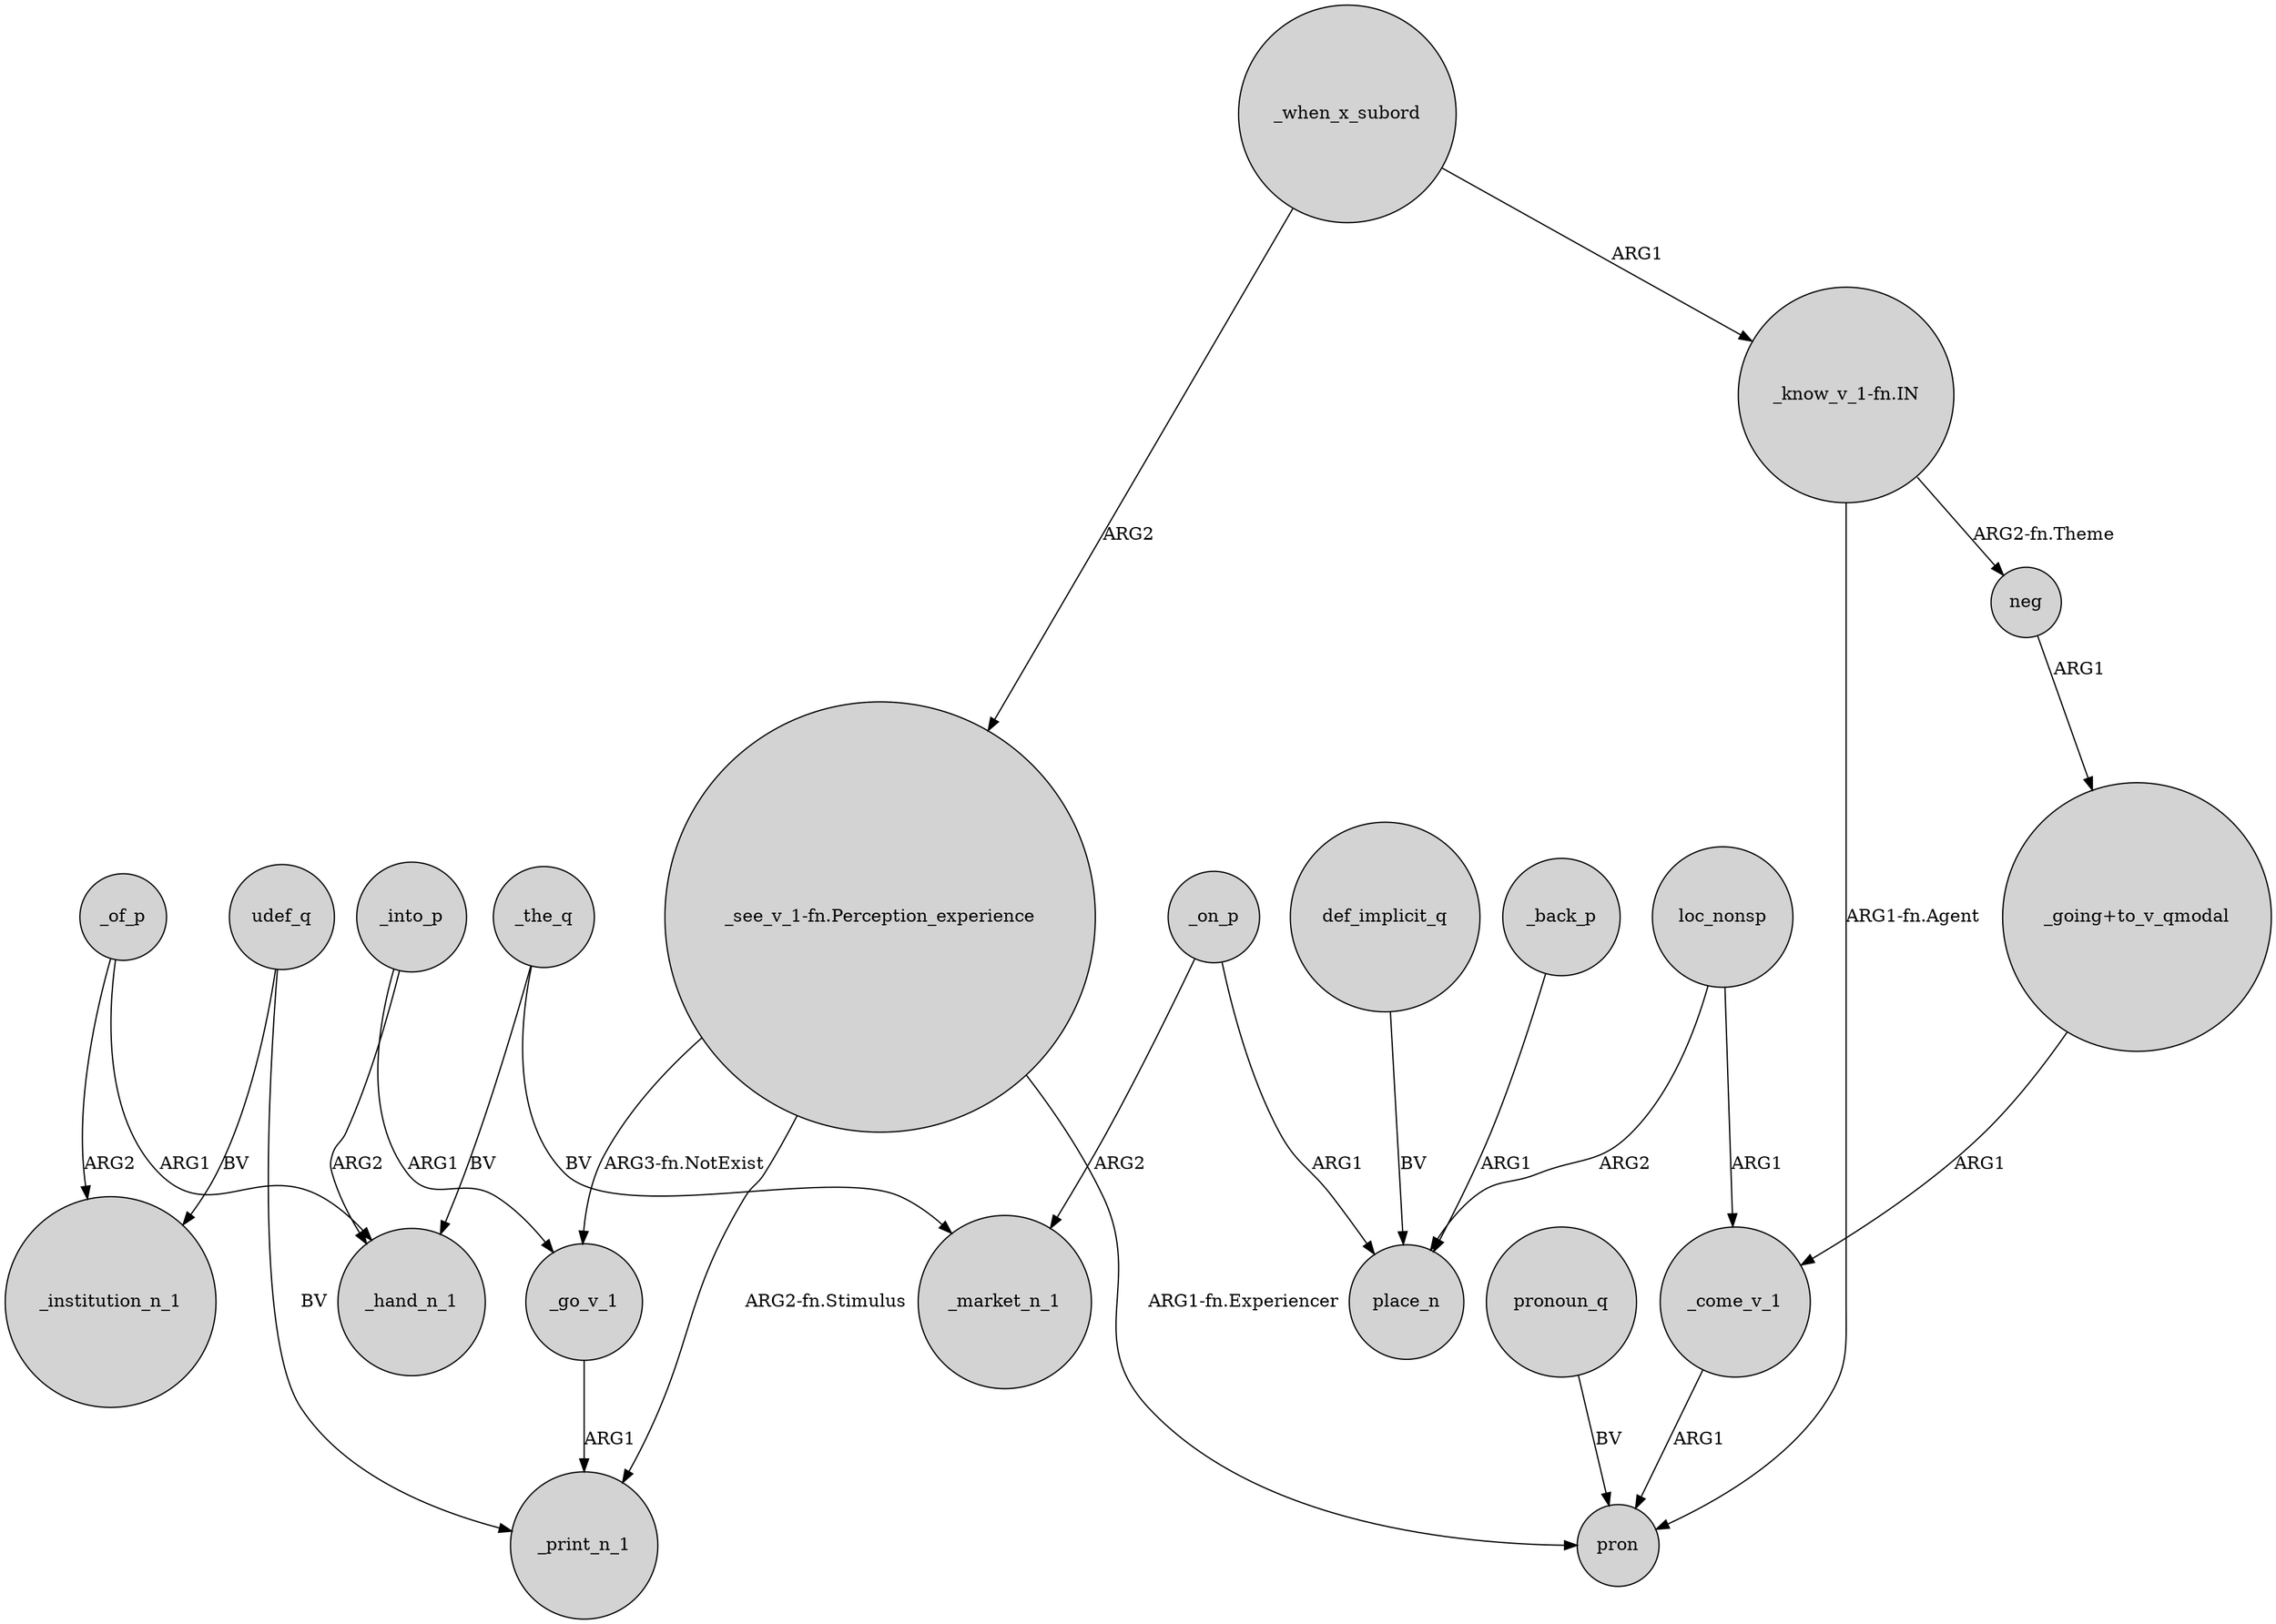 digraph {
	node [shape=circle style=filled]
	"_know_v_1-fn.IN" -> neg [label="ARG2-fn.Theme"]
	"_see_v_1-fn.Perception_experience" -> pron [label="ARG1-fn.Experiencer"]
	_into_p -> _go_v_1 [label=ARG1]
	"_see_v_1-fn.Perception_experience" -> _print_n_1 [label="ARG2-fn.Stimulus"]
	_on_p -> _market_n_1 [label=ARG2]
	"_going+to_v_qmodal" -> _come_v_1 [label=ARG1]
	"_know_v_1-fn.IN" -> pron [label="ARG1-fn.Agent"]
	def_implicit_q -> place_n [label=BV]
	udef_q -> _institution_n_1 [label=BV]
	loc_nonsp -> _come_v_1 [label=ARG1]
	_the_q -> _hand_n_1 [label=BV]
	pronoun_q -> pron [label=BV]
	neg -> "_going+to_v_qmodal" [label=ARG1]
	_come_v_1 -> pron [label=ARG1]
	_when_x_subord -> "_know_v_1-fn.IN" [label=ARG1]
	_of_p -> _institution_n_1 [label=ARG2]
	"_see_v_1-fn.Perception_experience" -> _go_v_1 [label="ARG3-fn.NotExist"]
	_on_p -> place_n [label=ARG1]
	_of_p -> _hand_n_1 [label=ARG1]
	loc_nonsp -> place_n [label=ARG2]
	_back_p -> place_n [label=ARG1]
	_go_v_1 -> _print_n_1 [label=ARG1]
	udef_q -> _print_n_1 [label=BV]
	_the_q -> _market_n_1 [label=BV]
	_into_p -> _hand_n_1 [label=ARG2]
	_when_x_subord -> "_see_v_1-fn.Perception_experience" [label=ARG2]
}
